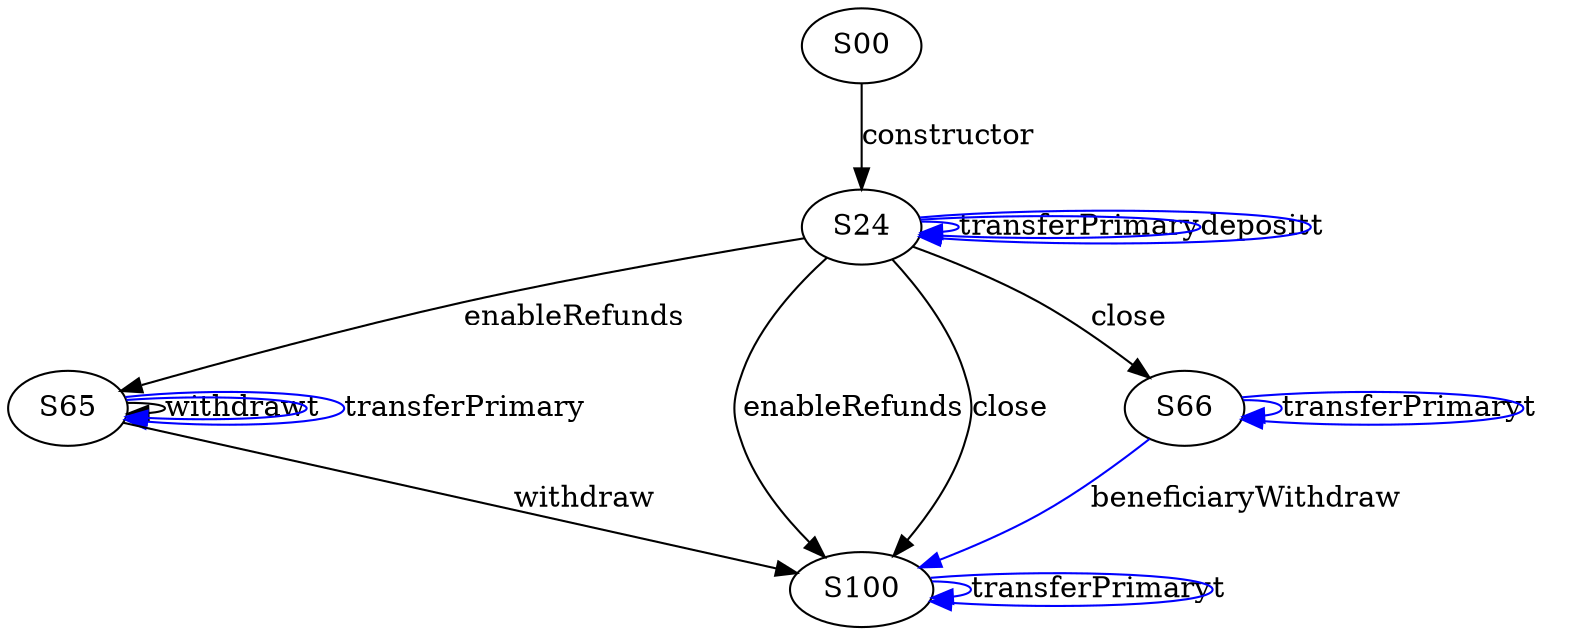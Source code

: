 digraph {

S65->S65 [label="withdraw", style="", color="black"]
S65->S100 [label="withdraw", style="", color="black"]
S65->S65 [label="t", style="", color="blue"]
S00->S24 [label="constructor", style="", color="black"]
S24->S65 [label="enableRefunds", style="", color="black"]
S24->S100 [label="enableRefunds", style="", color="black"]
S65->S65 [label="transferPrimary", style="", color="blue"]
S66->S66 [label="transferPrimary", style="", color="blue"]
S66->S66 [label="t", style="", color="blue"]
S24->S24 [label="transferPrimary", style="", color="blue"]
S100->S100 [label="transferPrimary", style="", color="blue"]
S24->S66 [label="close", style="", color="black"]
S24->S100 [label="close", style="", color="black"]
S66->S100 [label="beneficiaryWithdraw", style="", color="blue"]
S24->S24 [label="deposit", style="", color="blue"]
S24->S24 [label="t", style="", color="blue"]
S100->S100 [label="t", style="", color="blue"]
}